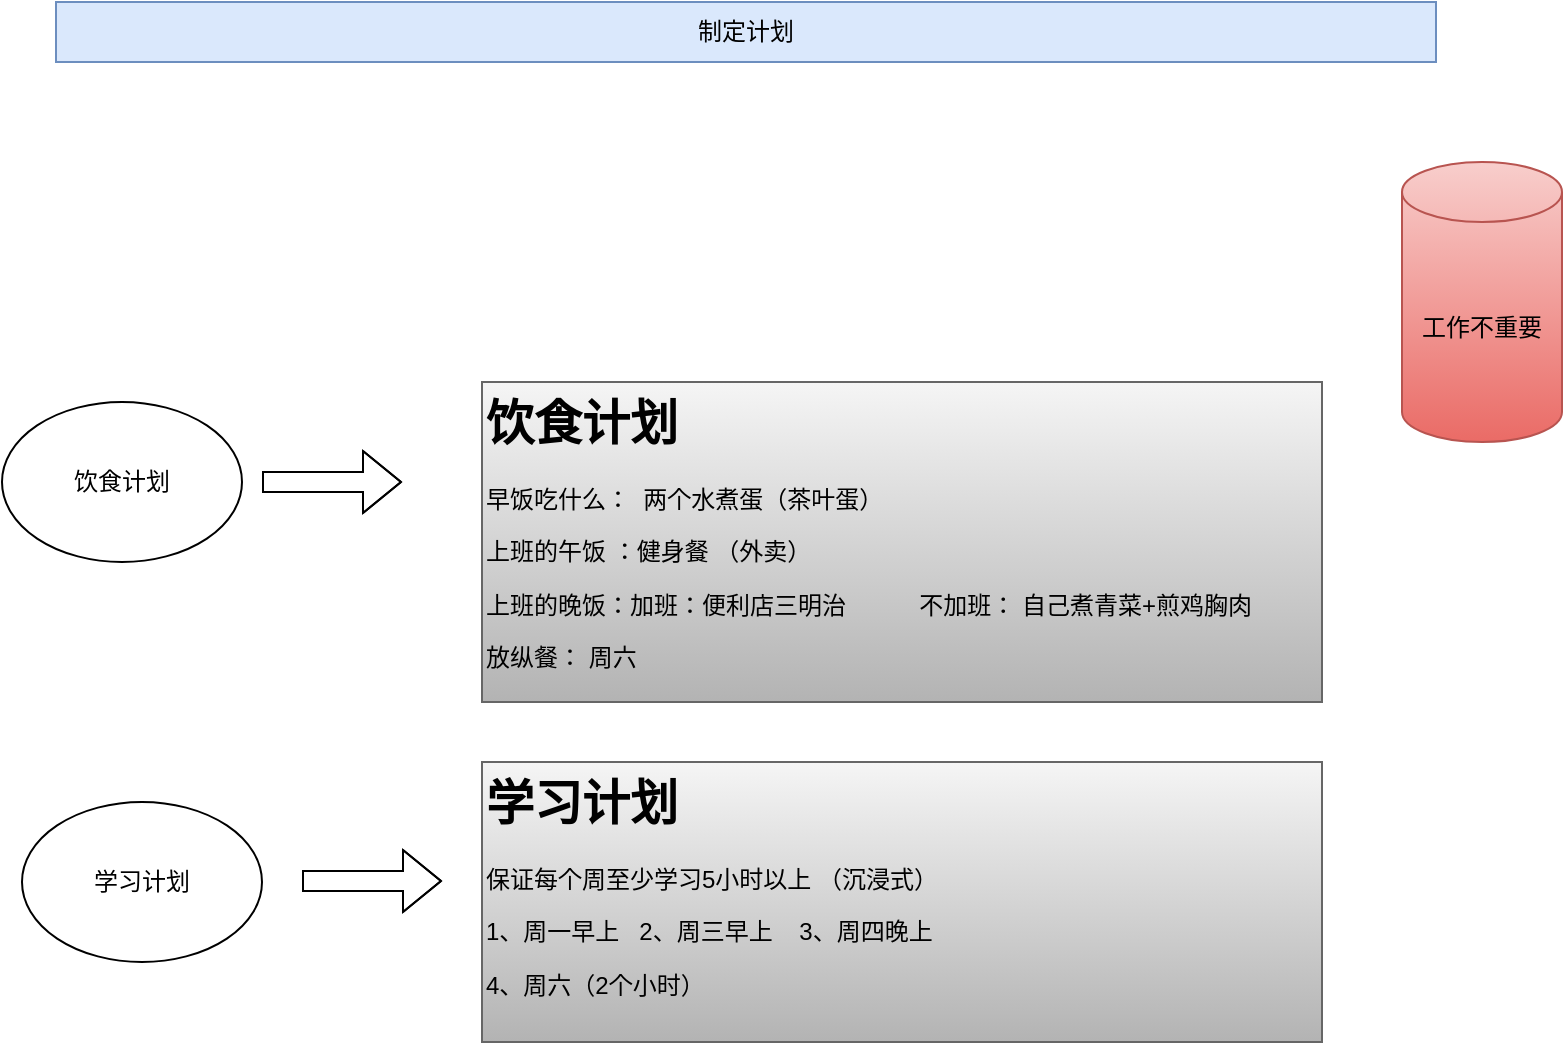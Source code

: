 <mxfile version="24.7.1" type="github">
  <diagram name="第 1 页" id="rxCOqaZMWurDvbbdeBvU">
    <mxGraphModel dx="1050" dy="530" grid="1" gridSize="10" guides="1" tooltips="1" connect="1" arrows="1" fold="1" page="1" pageScale="1" pageWidth="827" pageHeight="1169" math="0" shadow="0">
      <root>
        <mxCell id="0" />
        <mxCell id="1" parent="0" />
        <mxCell id="0nPajsyXm6vnVNVgFxhB-1" value="制定计划" style="rounded=0;whiteSpace=wrap;html=1;fillColor=#dae8fc;strokeColor=#6c8ebf;" vertex="1" parent="1">
          <mxGeometry x="137" y="90" width="690" height="30" as="geometry" />
        </mxCell>
        <mxCell id="0nPajsyXm6vnVNVgFxhB-4" value="饮食计划" style="ellipse;whiteSpace=wrap;html=1;" vertex="1" parent="1">
          <mxGeometry x="110" y="290" width="120" height="80" as="geometry" />
        </mxCell>
        <mxCell id="0nPajsyXm6vnVNVgFxhB-5" value="" style="shape=flexArrow;endArrow=classic;html=1;rounded=0;" edge="1" parent="1">
          <mxGeometry width="50" height="50" relative="1" as="geometry">
            <mxPoint x="240" y="330" as="sourcePoint" />
            <mxPoint x="310" y="330" as="targetPoint" />
            <Array as="points">
              <mxPoint x="260" y="330" />
            </Array>
          </mxGeometry>
        </mxCell>
        <mxCell id="0nPajsyXm6vnVNVgFxhB-6" value="&lt;h1 style=&quot;margin-top: 0px;&quot;&gt;饮食计划&lt;/h1&gt;&lt;p&gt;早饭吃什么：&amp;nbsp; 两个水煮蛋（茶叶蛋）&lt;/p&gt;&lt;p&gt;上班的午饭 ：健身餐 （外卖）&lt;/p&gt;&lt;p&gt;上班的晚饭：加班：便利店三明治&amp;nbsp; &amp;nbsp; &amp;nbsp; &amp;nbsp; &amp;nbsp; &amp;nbsp;不加班： 自己煮青菜+煎鸡胸肉&lt;/p&gt;&lt;p&gt;&lt;span style=&quot;background-color: initial;&quot;&gt;放纵餐： 周六&amp;nbsp;&lt;/span&gt;&lt;/p&gt;&lt;p&gt;&lt;span style=&quot;background-color: initial;&quot;&gt;&amp;nbsp;&lt;/span&gt;&lt;br&gt;&lt;/p&gt;" style="text;html=1;whiteSpace=wrap;overflow=hidden;rounded=0;fillColor=#f5f5f5;gradientColor=#b3b3b3;strokeColor=#666666;" vertex="1" parent="1">
          <mxGeometry x="350" y="280" width="420" height="160" as="geometry" />
        </mxCell>
        <mxCell id="0nPajsyXm6vnVNVgFxhB-7" value="学习计划" style="ellipse;whiteSpace=wrap;html=1;" vertex="1" parent="1">
          <mxGeometry x="120" y="490" width="120" height="80" as="geometry" />
        </mxCell>
        <mxCell id="0nPajsyXm6vnVNVgFxhB-8" value="" style="shape=flexArrow;endArrow=classic;html=1;rounded=0;" edge="1" parent="1">
          <mxGeometry width="50" height="50" relative="1" as="geometry">
            <mxPoint x="260" y="529.5" as="sourcePoint" />
            <mxPoint x="330" y="529.5" as="targetPoint" />
            <Array as="points">
              <mxPoint x="280" y="529.5" />
            </Array>
          </mxGeometry>
        </mxCell>
        <mxCell id="0nPajsyXm6vnVNVgFxhB-10" value="&lt;h1 style=&quot;margin-top: 0px;&quot;&gt;学习计划&lt;/h1&gt;&lt;p&gt;保证每个周至少学习5小时以上 （沉浸式）&lt;/p&gt;&lt;p&gt;1、周一早上&amp;nbsp; &amp;nbsp;2、周三早上&amp;nbsp; &amp;nbsp; 3、周四晚上&amp;nbsp;&amp;nbsp;&lt;/p&gt;&lt;p&gt;4、周六（2个小时）&lt;/p&gt;&lt;p&gt;&lt;br&gt;&lt;/p&gt;&lt;p&gt;&lt;br&gt;&lt;/p&gt;&lt;p&gt;&lt;br&gt;&lt;/p&gt;" style="text;html=1;whiteSpace=wrap;overflow=hidden;rounded=0;fillColor=#f5f5f5;gradientColor=#b3b3b3;strokeColor=#666666;" vertex="1" parent="1">
          <mxGeometry x="350" y="470" width="420" height="140" as="geometry" />
        </mxCell>
        <mxCell id="0nPajsyXm6vnVNVgFxhB-11" value="工作不重要" style="shape=cylinder3;whiteSpace=wrap;html=1;boundedLbl=1;backgroundOutline=1;size=15;fillColor=#f8cecc;gradientColor=#ea6b66;strokeColor=#b85450;" vertex="1" parent="1">
          <mxGeometry x="810" y="170" width="80" height="140" as="geometry" />
        </mxCell>
      </root>
    </mxGraphModel>
  </diagram>
</mxfile>
